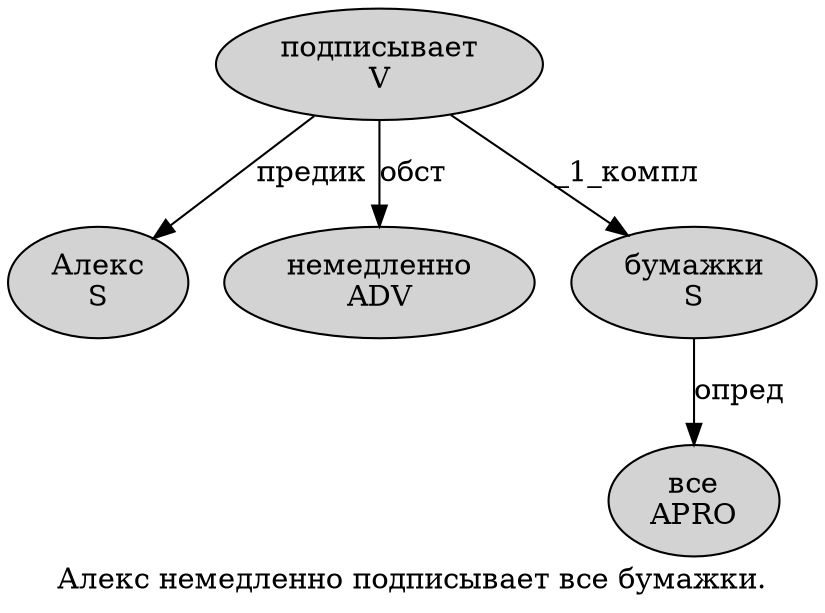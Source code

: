 digraph SENTENCE_3976 {
	graph [label="Алекс немедленно подписывает все бумажки."]
	node [style=filled]
		0 [label="Алекс
S" color="" fillcolor=lightgray penwidth=1 shape=ellipse]
		1 [label="немедленно
ADV" color="" fillcolor=lightgray penwidth=1 shape=ellipse]
		2 [label="подписывает
V" color="" fillcolor=lightgray penwidth=1 shape=ellipse]
		3 [label="все
APRO" color="" fillcolor=lightgray penwidth=1 shape=ellipse]
		4 [label="бумажки
S" color="" fillcolor=lightgray penwidth=1 shape=ellipse]
			4 -> 3 [label="опред"]
			2 -> 0 [label="предик"]
			2 -> 1 [label="обст"]
			2 -> 4 [label="_1_компл"]
}